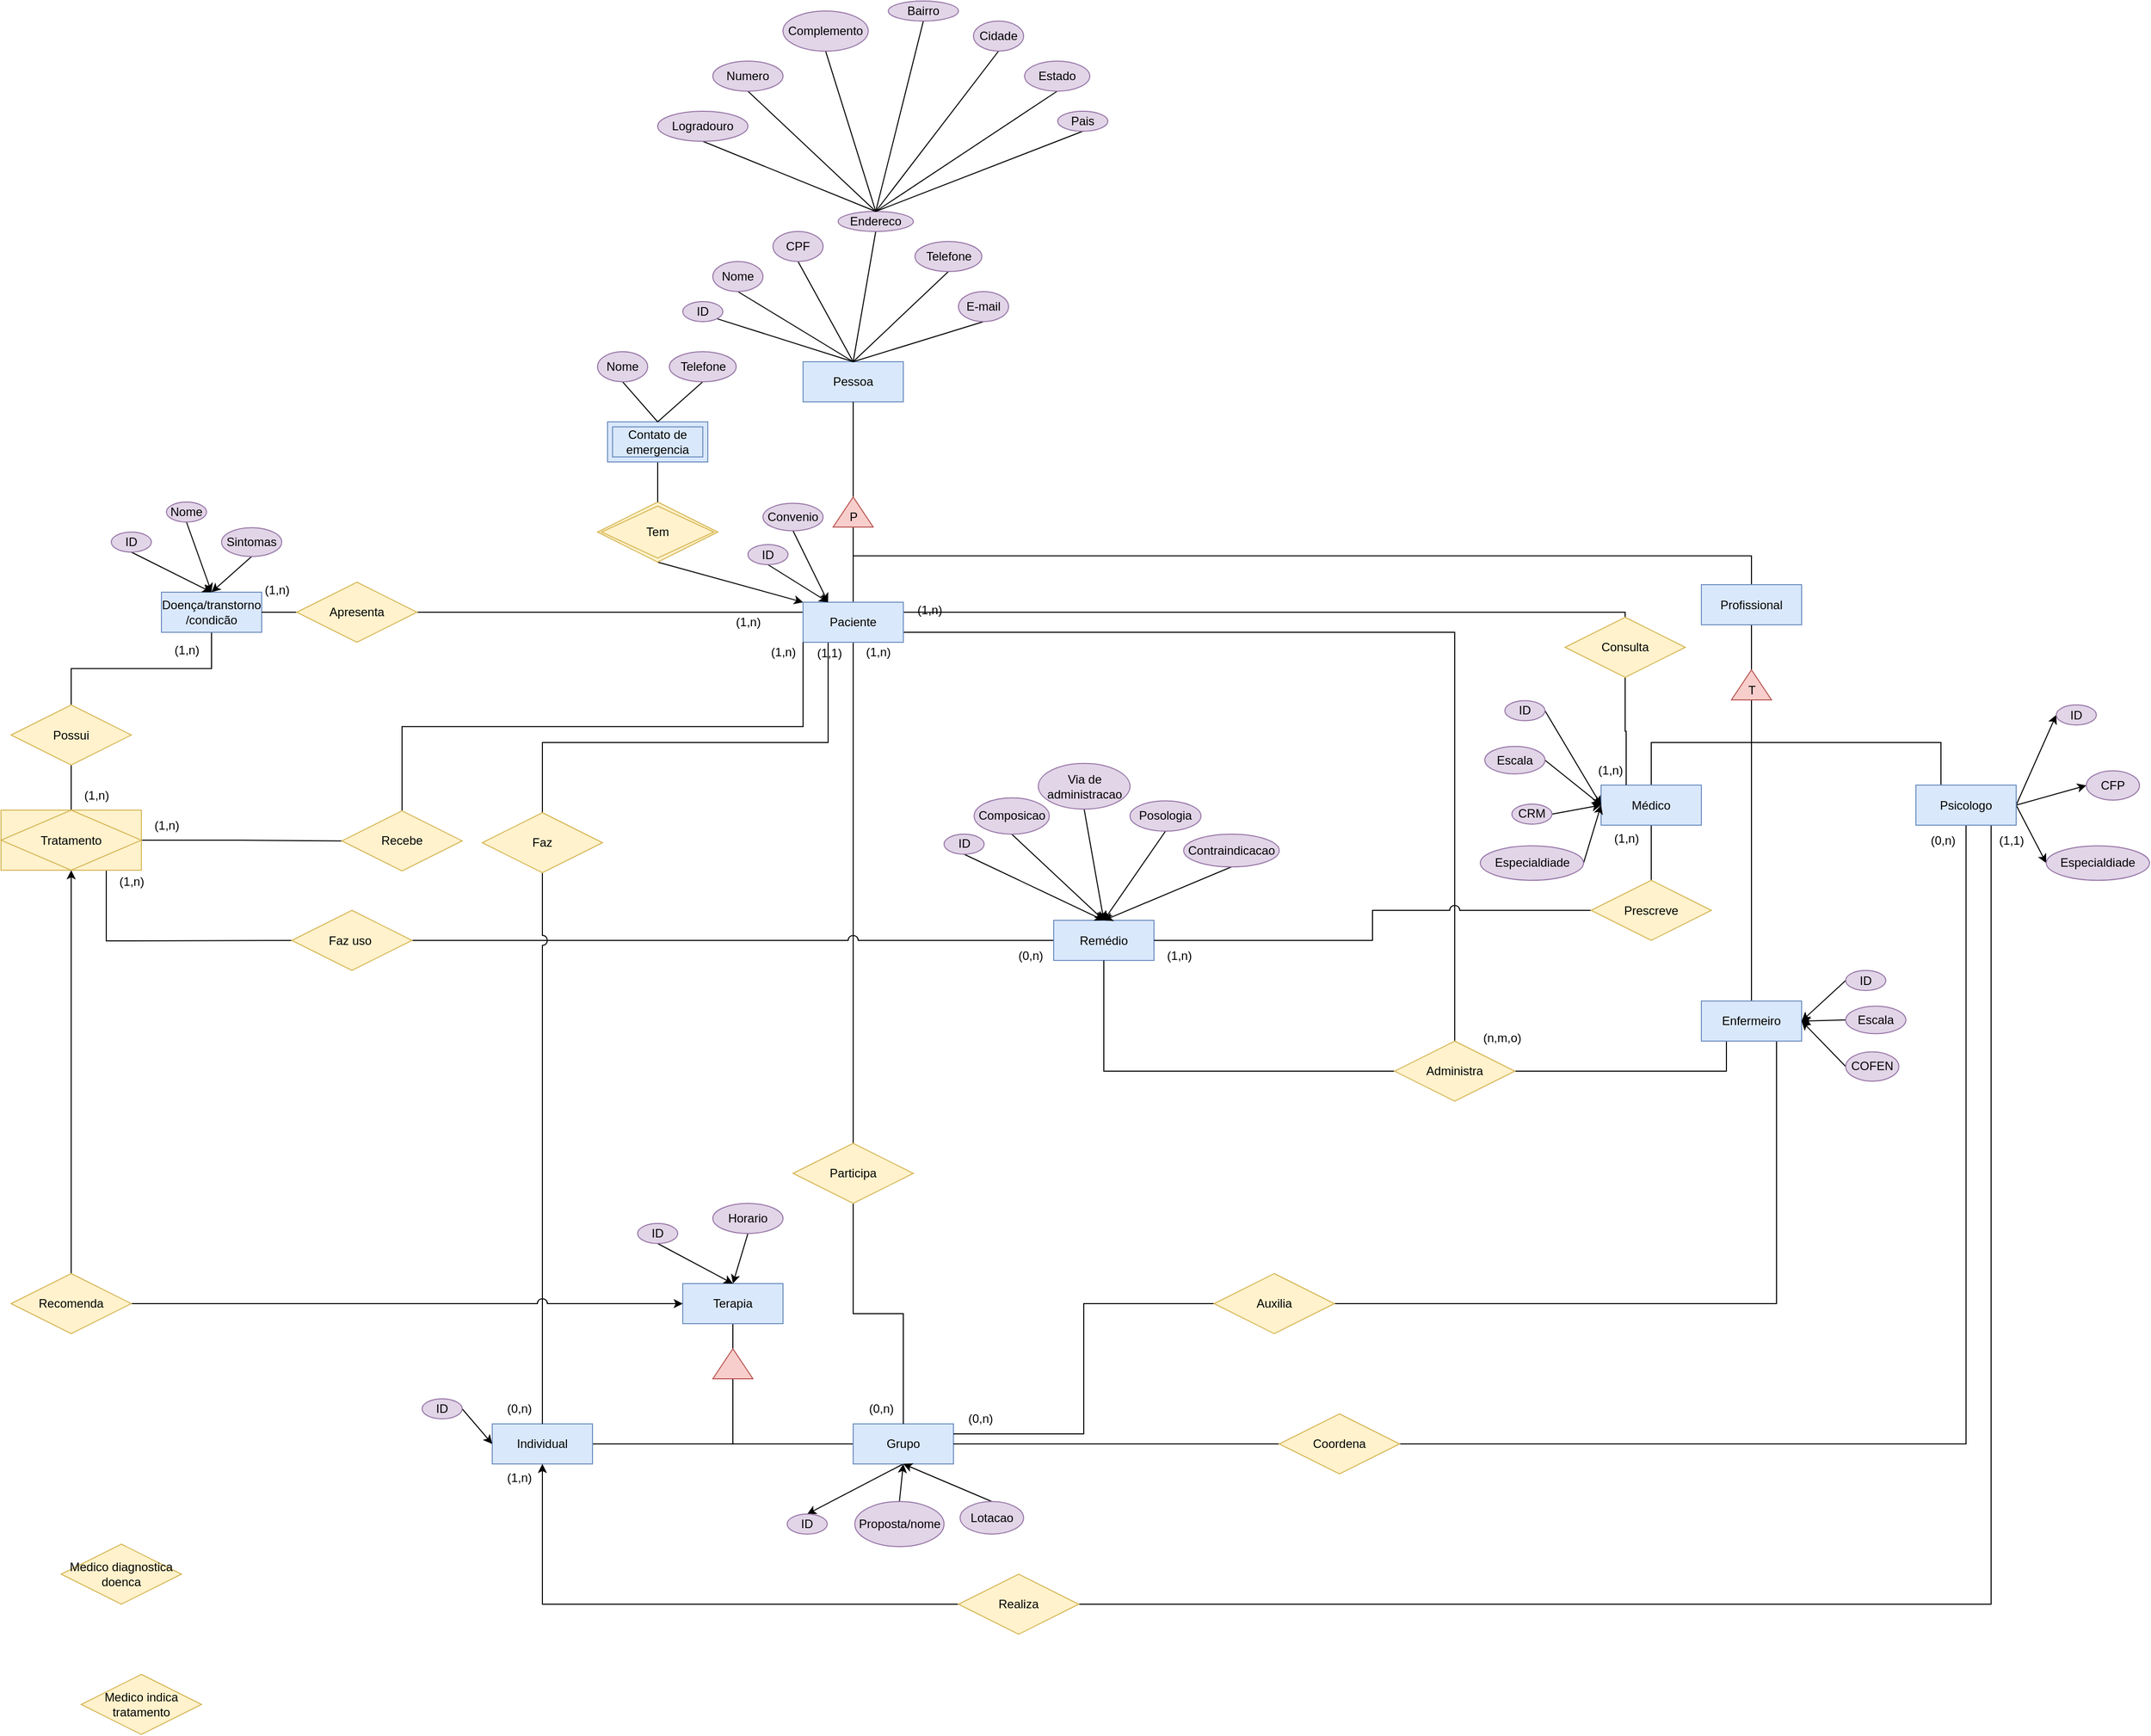 <mxfile version="21.6.9" type="github">
  <diagram name="Página-1" id="hxpffWOmAhd4Fq2h1v_2">
    <mxGraphModel dx="3217" dy="2432" grid="1" gridSize="10" guides="1" tooltips="1" connect="1" arrows="1" fold="1" page="1" pageScale="1" pageWidth="827" pageHeight="1169" math="0" shadow="0">
      <root>
        <mxCell id="0" />
        <mxCell id="1" parent="0" />
        <mxCell id="47JgMyX84QSmUCx375vm-1" value="Pessoa" style="whiteSpace=wrap;html=1;align=center;fillColor=#dae8fc;strokeColor=#6c8ebf;" parent="1" vertex="1">
          <mxGeometry x="160" y="40" width="100" height="40" as="geometry" />
        </mxCell>
        <mxCell id="47JgMyX84QSmUCx375vm-4" style="edgeStyle=orthogonalEdgeStyle;rounded=0;orthogonalLoop=1;jettySize=auto;html=1;exitX=1;exitY=0.5;exitDx=0;exitDy=0;entryX=0.5;entryY=1;entryDx=0;entryDy=0;endArrow=none;endFill=0;" parent="1" source="47JgMyX84QSmUCx375vm-3" target="47JgMyX84QSmUCx375vm-1" edge="1">
          <mxGeometry relative="1" as="geometry">
            <mxPoint x="210" y="185" as="sourcePoint" />
            <mxPoint x="210" y="90" as="targetPoint" />
          </mxGeometry>
        </mxCell>
        <mxCell id="47JgMyX84QSmUCx375vm-15" style="edgeStyle=orthogonalEdgeStyle;rounded=0;orthogonalLoop=1;jettySize=auto;html=1;exitX=0;exitY=0.5;exitDx=0;exitDy=0;endArrow=none;endFill=0;entryX=0.5;entryY=0;entryDx=0;entryDy=0;" parent="1" source="47JgMyX84QSmUCx375vm-3" target="47JgMyX84QSmUCx375vm-7" edge="1">
          <mxGeometry relative="1" as="geometry">
            <mxPoint x="210" y="215" as="sourcePoint" />
            <mxPoint x="210" y="290" as="targetPoint" />
          </mxGeometry>
        </mxCell>
        <mxCell id="47JgMyX84QSmUCx375vm-16" style="edgeStyle=orthogonalEdgeStyle;rounded=0;orthogonalLoop=1;jettySize=auto;html=1;exitX=0;exitY=0.5;exitDx=0;exitDy=0;entryX=0.5;entryY=0;entryDx=0;entryDy=0;endArrow=none;endFill=0;jumpStyle=arc;jumpSize=10;" parent="1" source="47JgMyX84QSmUCx375vm-3" target="47JgMyX84QSmUCx375vm-8" edge="1">
          <mxGeometry relative="1" as="geometry">
            <mxPoint x="210" y="215" as="sourcePoint" />
            <mxPoint x="650" y="290" as="targetPoint" />
          </mxGeometry>
        </mxCell>
        <mxCell id="47JgMyX84QSmUCx375vm-3" value="" style="triangle;whiteSpace=wrap;html=1;rotation=-90;fillColor=#f8cecc;strokeColor=#b85450;" parent="1" vertex="1">
          <mxGeometry x="195" y="170" width="30" height="40" as="geometry" />
        </mxCell>
        <mxCell id="47JgMyX84QSmUCx375vm-41" style="edgeStyle=orthogonalEdgeStyle;rounded=0;orthogonalLoop=1;jettySize=auto;html=1;entryX=0.5;entryY=0;entryDx=0;entryDy=0;endArrow=none;endFill=0;exitX=1;exitY=0.25;exitDx=0;exitDy=0;" parent="1" source="47JgMyX84QSmUCx375vm-7" target="47JgMyX84QSmUCx375vm-36" edge="1">
          <mxGeometry relative="1" as="geometry">
            <mxPoint x="260" y="330" as="sourcePoint" />
            <mxPoint x="340" y="370" as="targetPoint" />
            <Array as="points">
              <mxPoint x="980" y="290" />
            </Array>
          </mxGeometry>
        </mxCell>
        <mxCell id="47JgMyX84QSmUCx375vm-61" style="edgeStyle=orthogonalEdgeStyle;rounded=0;orthogonalLoop=1;jettySize=auto;html=1;exitX=1;exitY=0.75;exitDx=0;exitDy=0;entryX=0.5;entryY=0;entryDx=0;entryDy=0;endArrow=none;endFill=0;jumpStyle=arc;jumpSize=10;" parent="1" source="47JgMyX84QSmUCx375vm-7" target="47JgMyX84QSmUCx375vm-57" edge="1">
          <mxGeometry relative="1" as="geometry">
            <mxPoint x="235" y="330" as="sourcePoint" />
            <mxPoint x="420" y="710" as="targetPoint" />
            <Array as="points">
              <mxPoint x="810" y="310" />
            </Array>
          </mxGeometry>
        </mxCell>
        <mxCell id="47JgMyX84QSmUCx375vm-65" style="edgeStyle=orthogonalEdgeStyle;rounded=0;orthogonalLoop=1;jettySize=auto;html=1;endArrow=none;endFill=0;exitX=0;exitY=0.5;exitDx=0;exitDy=0;entryX=1;entryY=0.5;entryDx=0;entryDy=0;" parent="1" source="47JgMyX84QSmUCx375vm-7" target="47JgMyX84QSmUCx375vm-64" edge="1">
          <mxGeometry relative="1" as="geometry">
            <mxPoint x="140" y="300" as="sourcePoint" />
            <mxPoint x="-200" y="350" as="targetPoint" />
            <Array as="points">
              <mxPoint x="160" y="290" />
              <mxPoint x="-225" y="290" />
            </Array>
          </mxGeometry>
        </mxCell>
        <mxCell id="47JgMyX84QSmUCx375vm-73" style="edgeStyle=orthogonalEdgeStyle;rounded=0;orthogonalLoop=1;jettySize=auto;html=1;exitX=0.5;exitY=1;exitDx=0;exitDy=0;entryX=0.5;entryY=0;entryDx=0;entryDy=0;endArrow=none;endFill=0;jumpStyle=arc;jumpSize=10;" parent="1" source="47JgMyX84QSmUCx375vm-7" target="47JgMyX84QSmUCx375vm-71" edge="1">
          <mxGeometry relative="1" as="geometry">
            <mxPoint x="210" y="330" as="sourcePoint" />
            <mxPoint x="330" y="840" as="targetPoint" />
            <Array as="points">
              <mxPoint x="210" y="810" />
              <mxPoint x="210" y="810" />
            </Array>
          </mxGeometry>
        </mxCell>
        <mxCell id="47JgMyX84QSmUCx375vm-80" style="edgeStyle=orthogonalEdgeStyle;rounded=0;orthogonalLoop=1;jettySize=auto;html=1;exitX=0.25;exitY=1;exitDx=0;exitDy=0;entryX=0.5;entryY=0;entryDx=0;entryDy=0;endArrow=none;endFill=0;" parent="1" source="47JgMyX84QSmUCx375vm-7" target="47JgMyX84QSmUCx375vm-79" edge="1">
          <mxGeometry relative="1" as="geometry">
            <mxPoint x="160" y="320" as="sourcePoint" />
            <mxPoint x="15" y="500" as="targetPoint" />
            <Array as="points">
              <mxPoint x="185" y="420" />
              <mxPoint x="-100" y="420" />
            </Array>
          </mxGeometry>
        </mxCell>
        <mxCell id="47JgMyX84QSmUCx375vm-7" value="Paciente" style="whiteSpace=wrap;html=1;align=center;fillColor=#dae8fc;strokeColor=#6c8ebf;" parent="1" vertex="1">
          <mxGeometry x="160" y="280" width="100" height="40" as="geometry" />
        </mxCell>
        <mxCell id="47JgMyX84QSmUCx375vm-17" style="edgeStyle=orthogonalEdgeStyle;rounded=0;orthogonalLoop=1;jettySize=auto;html=1;exitX=0.5;exitY=1;exitDx=0;exitDy=0;entryX=1;entryY=0.5;entryDx=0;entryDy=0;endArrow=none;endFill=0;" parent="1" source="47JgMyX84QSmUCx375vm-8" target="47JgMyX84QSmUCx375vm-11" edge="1">
          <mxGeometry relative="1" as="geometry" />
        </mxCell>
        <mxCell id="47JgMyX84QSmUCx375vm-8" value="Profissional" style="whiteSpace=wrap;html=1;align=center;fillColor=#dae8fc;strokeColor=#6c8ebf;" parent="1" vertex="1">
          <mxGeometry x="1056" y="262.5" width="100" height="40" as="geometry" />
        </mxCell>
        <mxCell id="47JgMyX84QSmUCx375vm-18" style="edgeStyle=orthogonalEdgeStyle;rounded=0;orthogonalLoop=1;jettySize=auto;html=1;exitX=0;exitY=0.5;exitDx=0;exitDy=0;endArrow=none;endFill=0;" parent="1" source="47JgMyX84QSmUCx375vm-11" target="47JgMyX84QSmUCx375vm-12" edge="1">
          <mxGeometry relative="1" as="geometry" />
        </mxCell>
        <mxCell id="47JgMyX84QSmUCx375vm-19" style="edgeStyle=orthogonalEdgeStyle;rounded=0;orthogonalLoop=1;jettySize=auto;html=1;exitX=0;exitY=0.5;exitDx=0;exitDy=0;entryX=0.5;entryY=0;entryDx=0;entryDy=0;endArrow=none;endFill=0;" parent="1" source="47JgMyX84QSmUCx375vm-11" target="47JgMyX84QSmUCx375vm-13" edge="1">
          <mxGeometry relative="1" as="geometry" />
        </mxCell>
        <mxCell id="47JgMyX84QSmUCx375vm-20" style="edgeStyle=orthogonalEdgeStyle;rounded=0;orthogonalLoop=1;jettySize=auto;html=1;exitX=0;exitY=0.5;exitDx=0;exitDy=0;entryX=0.25;entryY=0;entryDx=0;entryDy=0;endArrow=none;endFill=0;" parent="1" source="47JgMyX84QSmUCx375vm-11" target="47JgMyX84QSmUCx375vm-14" edge="1">
          <mxGeometry relative="1" as="geometry" />
        </mxCell>
        <mxCell id="47JgMyX84QSmUCx375vm-11" value="" style="triangle;whiteSpace=wrap;html=1;rotation=-90;fillColor=#f8cecc;strokeColor=#b85450;" parent="1" vertex="1">
          <mxGeometry x="1091" y="342.5" width="30" height="40" as="geometry" />
        </mxCell>
        <mxCell id="47JgMyX84QSmUCx375vm-44" style="edgeStyle=orthogonalEdgeStyle;rounded=0;orthogonalLoop=1;jettySize=auto;html=1;exitX=0.5;exitY=1;exitDx=0;exitDy=0;endArrow=none;endFill=0;" parent="1" source="47JgMyX84QSmUCx375vm-12" target="47JgMyX84QSmUCx375vm-37" edge="1">
          <mxGeometry relative="1" as="geometry" />
        </mxCell>
        <mxCell id="47JgMyX84QSmUCx375vm-12" value="Médico" style="whiteSpace=wrap;html=1;align=center;fillColor=#dae8fc;strokeColor=#6c8ebf;" parent="1" vertex="1">
          <mxGeometry x="956" y="462.5" width="100" height="40" as="geometry" />
        </mxCell>
        <mxCell id="47JgMyX84QSmUCx375vm-58" style="edgeStyle=orthogonalEdgeStyle;rounded=0;orthogonalLoop=1;jettySize=auto;html=1;exitX=0.25;exitY=1;exitDx=0;exitDy=0;entryX=1;entryY=0.5;entryDx=0;entryDy=0;endArrow=none;endFill=0;" parent="1" source="47JgMyX84QSmUCx375vm-13" target="47JgMyX84QSmUCx375vm-57" edge="1">
          <mxGeometry relative="1" as="geometry" />
        </mxCell>
        <mxCell id="JaHXgR09Y_bf0I58OrZL-21" style="edgeStyle=orthogonalEdgeStyle;rounded=0;orthogonalLoop=1;jettySize=auto;html=1;exitX=0.75;exitY=1;exitDx=0;exitDy=0;entryX=1;entryY=0.5;entryDx=0;entryDy=0;endArrow=none;endFill=0;" parent="1" source="47JgMyX84QSmUCx375vm-13" target="JaHXgR09Y_bf0I58OrZL-20" edge="1">
          <mxGeometry relative="1" as="geometry" />
        </mxCell>
        <mxCell id="47JgMyX84QSmUCx375vm-13" value="Enfermeiro" style="whiteSpace=wrap;html=1;align=center;fillColor=#dae8fc;strokeColor=#6c8ebf;" parent="1" vertex="1">
          <mxGeometry x="1056" y="678" width="100" height="40" as="geometry" />
        </mxCell>
        <mxCell id="47JgMyX84QSmUCx375vm-68" style="edgeStyle=orthogonalEdgeStyle;rounded=0;orthogonalLoop=1;jettySize=auto;html=1;exitX=0.5;exitY=1;exitDx=0;exitDy=0;entryX=1;entryY=0.5;entryDx=0;entryDy=0;endArrow=none;endFill=0;" parent="1" source="47JgMyX84QSmUCx375vm-14" target="47JgMyX84QSmUCx375vm-67" edge="1">
          <mxGeometry relative="1" as="geometry" />
        </mxCell>
        <mxCell id="JaHXgR09Y_bf0I58OrZL-15" style="edgeStyle=orthogonalEdgeStyle;rounded=0;orthogonalLoop=1;jettySize=auto;html=1;exitX=0.75;exitY=1;exitDx=0;exitDy=0;entryX=1;entryY=0.5;entryDx=0;entryDy=0;endArrow=none;endFill=0;" parent="1" source="47JgMyX84QSmUCx375vm-14" target="JaHXgR09Y_bf0I58OrZL-14" edge="1">
          <mxGeometry relative="1" as="geometry" />
        </mxCell>
        <mxCell id="e6D7C1iL_qGQg3s31p5K-98" style="edgeStyle=none;rounded=0;orthogonalLoop=1;jettySize=auto;html=1;exitX=1;exitY=0.5;exitDx=0;exitDy=0;entryX=0;entryY=0.5;entryDx=0;entryDy=0;" edge="1" parent="1" source="47JgMyX84QSmUCx375vm-14" target="e6D7C1iL_qGQg3s31p5K-92">
          <mxGeometry relative="1" as="geometry" />
        </mxCell>
        <mxCell id="e6D7C1iL_qGQg3s31p5K-99" style="edgeStyle=none;rounded=0;orthogonalLoop=1;jettySize=auto;html=1;exitX=1;exitY=0.5;exitDx=0;exitDy=0;entryX=0;entryY=0.5;entryDx=0;entryDy=0;" edge="1" parent="1" source="47JgMyX84QSmUCx375vm-14" target="e6D7C1iL_qGQg3s31p5K-93">
          <mxGeometry relative="1" as="geometry" />
        </mxCell>
        <mxCell id="e6D7C1iL_qGQg3s31p5K-100" style="edgeStyle=none;rounded=0;orthogonalLoop=1;jettySize=auto;html=1;exitX=1;exitY=0.5;exitDx=0;exitDy=0;entryX=0;entryY=0.5;entryDx=0;entryDy=0;" edge="1" parent="1" source="47JgMyX84QSmUCx375vm-14" target="e6D7C1iL_qGQg3s31p5K-97">
          <mxGeometry relative="1" as="geometry" />
        </mxCell>
        <mxCell id="47JgMyX84QSmUCx375vm-14" value="Psicologo" style="whiteSpace=wrap;html=1;align=center;fillColor=#dae8fc;strokeColor=#6c8ebf;" parent="1" vertex="1">
          <mxGeometry x="1270" y="462.5" width="100" height="40" as="geometry" />
        </mxCell>
        <mxCell id="JaHXgR09Y_bf0I58OrZL-9" style="edgeStyle=orthogonalEdgeStyle;rounded=0;orthogonalLoop=1;jettySize=auto;html=1;exitX=0;exitY=0.5;exitDx=0;exitDy=0;entryX=1;entryY=0.5;entryDx=0;entryDy=0;jumpStyle=arc;jumpSize=10;endArrow=none;endFill=0;" parent="1" source="47JgMyX84QSmUCx375vm-22" target="JaHXgR09Y_bf0I58OrZL-7" edge="1">
          <mxGeometry relative="1" as="geometry" />
        </mxCell>
        <mxCell id="47JgMyX84QSmUCx375vm-22" value="Remédio" style="whiteSpace=wrap;html=1;align=center;fillColor=#dae8fc;strokeColor=#6c8ebf;" parent="1" vertex="1">
          <mxGeometry x="410" y="597.5" width="100" height="40" as="geometry" />
        </mxCell>
        <mxCell id="JaHXgR09Y_bf0I58OrZL-5" style="edgeStyle=orthogonalEdgeStyle;rounded=0;orthogonalLoop=1;jettySize=auto;html=1;exitX=0.5;exitY=1;exitDx=0;exitDy=0;entryX=0.5;entryY=0;entryDx=0;entryDy=0;endArrow=none;endFill=0;" parent="1" source="47JgMyX84QSmUCx375vm-23" target="JaHXgR09Y_bf0I58OrZL-4" edge="1">
          <mxGeometry relative="1" as="geometry" />
        </mxCell>
        <mxCell id="47JgMyX84QSmUCx375vm-23" value="Doença/transtorno&lt;br&gt;/condicão" style="whiteSpace=wrap;html=1;align=center;fillColor=#dae8fc;strokeColor=#6c8ebf;" parent="1" vertex="1">
          <mxGeometry x="-480" y="270" width="100" height="40" as="geometry" />
        </mxCell>
        <mxCell id="47JgMyX84QSmUCx375vm-76" style="edgeStyle=orthogonalEdgeStyle;rounded=0;orthogonalLoop=1;jettySize=auto;html=1;exitX=0.5;exitY=1;exitDx=0;exitDy=0;entryX=1;entryY=0.5;entryDx=0;entryDy=0;endArrow=none;endFill=0;" parent="1" source="47JgMyX84QSmUCx375vm-24" target="47JgMyX84QSmUCx375vm-26" edge="1">
          <mxGeometry relative="1" as="geometry" />
        </mxCell>
        <mxCell id="47JgMyX84QSmUCx375vm-24" value="Terapia" style="whiteSpace=wrap;html=1;align=center;fillColor=#dae8fc;strokeColor=#6c8ebf;" parent="1" vertex="1">
          <mxGeometry x="40" y="960" width="100" height="40" as="geometry" />
        </mxCell>
        <mxCell id="47JgMyX84QSmUCx375vm-77" style="edgeStyle=orthogonalEdgeStyle;rounded=0;orthogonalLoop=1;jettySize=auto;html=1;exitX=0;exitY=0.5;exitDx=0;exitDy=0;entryX=0;entryY=0.5;entryDx=0;entryDy=0;endArrow=none;endFill=0;" parent="1" source="47JgMyX84QSmUCx375vm-26" target="47JgMyX84QSmUCx375vm-30" edge="1">
          <mxGeometry relative="1" as="geometry" />
        </mxCell>
        <mxCell id="47JgMyX84QSmUCx375vm-78" style="edgeStyle=orthogonalEdgeStyle;rounded=0;orthogonalLoop=1;jettySize=auto;html=1;exitX=0;exitY=0.5;exitDx=0;exitDy=0;entryX=1;entryY=0.5;entryDx=0;entryDy=0;endArrow=none;endFill=0;" parent="1" source="47JgMyX84QSmUCx375vm-26" target="47JgMyX84QSmUCx375vm-28" edge="1">
          <mxGeometry relative="1" as="geometry" />
        </mxCell>
        <mxCell id="47JgMyX84QSmUCx375vm-26" value="" style="triangle;whiteSpace=wrap;html=1;rotation=-90;fillColor=#f8cecc;strokeColor=#b85450;" parent="1" vertex="1">
          <mxGeometry x="75" y="1020" width="30" height="40" as="geometry" />
        </mxCell>
        <mxCell id="47JgMyX84QSmUCx375vm-28" value="Individual" style="whiteSpace=wrap;html=1;align=center;fillColor=#dae8fc;strokeColor=#6c8ebf;" parent="1" vertex="1">
          <mxGeometry x="-150" y="1100" width="100" height="40" as="geometry" />
        </mxCell>
        <mxCell id="e6D7C1iL_qGQg3s31p5K-108" style="edgeStyle=none;rounded=0;orthogonalLoop=1;jettySize=auto;html=1;exitX=0.5;exitY=1;exitDx=0;exitDy=0;entryX=0.5;entryY=0;entryDx=0;entryDy=0;" edge="1" parent="1" source="47JgMyX84QSmUCx375vm-30" target="e6D7C1iL_qGQg3s31p5K-102">
          <mxGeometry relative="1" as="geometry" />
        </mxCell>
        <mxCell id="47JgMyX84QSmUCx375vm-30" value="Grupo" style="whiteSpace=wrap;html=1;align=center;fillColor=#dae8fc;strokeColor=#6c8ebf;" parent="1" vertex="1">
          <mxGeometry x="210" y="1100" width="100" height="40" as="geometry" />
        </mxCell>
        <mxCell id="47JgMyX84QSmUCx375vm-42" style="edgeStyle=orthogonalEdgeStyle;rounded=0;orthogonalLoop=1;jettySize=auto;html=1;exitX=0.5;exitY=1;exitDx=0;exitDy=0;entryX=0.25;entryY=0;entryDx=0;entryDy=0;endArrow=none;endFill=0;" parent="1" source="47JgMyX84QSmUCx375vm-36" target="47JgMyX84QSmUCx375vm-12" edge="1">
          <mxGeometry relative="1" as="geometry">
            <mxPoint x="796" y="412.5" as="sourcePoint" />
            <mxPoint x="956" y="452.5" as="targetPoint" />
          </mxGeometry>
        </mxCell>
        <mxCell id="47JgMyX84QSmUCx375vm-36" value="Consulta" style="shape=rhombus;perimeter=rhombusPerimeter;whiteSpace=wrap;html=1;align=center;fillColor=#fff2cc;strokeColor=#d6b656;" parent="1" vertex="1">
          <mxGeometry x="920" y="295" width="120" height="60" as="geometry" />
        </mxCell>
        <mxCell id="47JgMyX84QSmUCx375vm-45" style="edgeStyle=orthogonalEdgeStyle;rounded=0;orthogonalLoop=1;jettySize=auto;html=1;exitX=0;exitY=0.5;exitDx=0;exitDy=0;entryX=1;entryY=0.5;entryDx=0;entryDy=0;jumpStyle=arc;endArrow=none;endFill=0;jumpSize=10;" parent="1" source="47JgMyX84QSmUCx375vm-37" target="47JgMyX84QSmUCx375vm-22" edge="1">
          <mxGeometry relative="1" as="geometry">
            <mxPoint x="490" y="615" as="sourcePoint" />
            <mxPoint x="185" y="615" as="targetPoint" />
          </mxGeometry>
        </mxCell>
        <mxCell id="47JgMyX84QSmUCx375vm-37" value="Prescreve" style="shape=rhombus;perimeter=rhombusPerimeter;whiteSpace=wrap;html=1;align=center;fillColor=#fff2cc;strokeColor=#d6b656;" parent="1" vertex="1">
          <mxGeometry x="946" y="557.5" width="120" height="60" as="geometry" />
        </mxCell>
        <mxCell id="47JgMyX84QSmUCx375vm-59" style="edgeStyle=orthogonalEdgeStyle;rounded=0;orthogonalLoop=1;jettySize=auto;html=1;exitX=0;exitY=0.5;exitDx=0;exitDy=0;entryX=0.5;entryY=1;entryDx=0;entryDy=0;endArrow=none;endFill=0;" parent="1" source="47JgMyX84QSmUCx375vm-57" target="47JgMyX84QSmUCx375vm-22" edge="1">
          <mxGeometry relative="1" as="geometry" />
        </mxCell>
        <mxCell id="47JgMyX84QSmUCx375vm-57" value="Administra" style="shape=rhombus;perimeter=rhombusPerimeter;whiteSpace=wrap;html=1;align=center;fillColor=#fff2cc;strokeColor=#d6b656;" parent="1" vertex="1">
          <mxGeometry x="750" y="718" width="120" height="60" as="geometry" />
        </mxCell>
        <mxCell id="47JgMyX84QSmUCx375vm-66" style="edgeStyle=orthogonalEdgeStyle;rounded=0;orthogonalLoop=1;jettySize=auto;html=1;exitX=0;exitY=0.5;exitDx=0;exitDy=0;entryX=1;entryY=0.5;entryDx=0;entryDy=0;endArrow=none;endFill=0;" parent="1" source="47JgMyX84QSmUCx375vm-64" target="47JgMyX84QSmUCx375vm-23" edge="1">
          <mxGeometry relative="1" as="geometry">
            <mxPoint x="-340" y="322.5" as="sourcePoint" />
            <mxPoint x="-380" y="322.5" as="targetPoint" />
          </mxGeometry>
        </mxCell>
        <mxCell id="47JgMyX84QSmUCx375vm-64" value="Apresenta" style="shape=rhombus;perimeter=rhombusPerimeter;whiteSpace=wrap;html=1;align=center;fillColor=#fff2cc;strokeColor=#d6b656;" parent="1" vertex="1">
          <mxGeometry x="-345" y="260" width="120" height="60" as="geometry" />
        </mxCell>
        <mxCell id="47JgMyX84QSmUCx375vm-69" style="edgeStyle=orthogonalEdgeStyle;rounded=0;orthogonalLoop=1;jettySize=auto;html=1;exitX=0;exitY=0.5;exitDx=0;exitDy=0;entryX=1;entryY=0.5;entryDx=0;entryDy=0;endArrow=none;endFill=0;" parent="1" source="47JgMyX84QSmUCx375vm-67" target="47JgMyX84QSmUCx375vm-30" edge="1">
          <mxGeometry relative="1" as="geometry" />
        </mxCell>
        <mxCell id="47JgMyX84QSmUCx375vm-67" value="Coordena" style="shape=rhombus;perimeter=rhombusPerimeter;whiteSpace=wrap;html=1;align=center;fillColor=#fff2cc;strokeColor=#d6b656;" parent="1" vertex="1">
          <mxGeometry x="635" y="1090" width="120" height="60" as="geometry" />
        </mxCell>
        <mxCell id="47JgMyX84QSmUCx375vm-75" style="edgeStyle=orthogonalEdgeStyle;rounded=0;orthogonalLoop=1;jettySize=auto;html=1;exitX=0.5;exitY=1;exitDx=0;exitDy=0;entryX=0.5;entryY=0;entryDx=0;entryDy=0;endArrow=none;endFill=0;" parent="1" source="47JgMyX84QSmUCx375vm-71" target="47JgMyX84QSmUCx375vm-30" edge="1">
          <mxGeometry relative="1" as="geometry" />
        </mxCell>
        <mxCell id="47JgMyX84QSmUCx375vm-71" value="Participa" style="shape=rhombus;perimeter=rhombusPerimeter;whiteSpace=wrap;html=1;align=center;fillColor=#fff2cc;strokeColor=#d6b656;" parent="1" vertex="1">
          <mxGeometry x="150" y="820" width="120" height="60" as="geometry" />
        </mxCell>
        <mxCell id="47JgMyX84QSmUCx375vm-81" style="edgeStyle=orthogonalEdgeStyle;rounded=0;orthogonalLoop=1;jettySize=auto;html=1;exitX=0.5;exitY=1;exitDx=0;exitDy=0;jumpStyle=arc;endArrow=none;endFill=0;entryX=0.5;entryY=0;entryDx=0;entryDy=0;jumpSize=10;" parent="1" source="47JgMyX84QSmUCx375vm-79" target="47JgMyX84QSmUCx375vm-28" edge="1">
          <mxGeometry relative="1" as="geometry">
            <mxPoint x="15" y="560" as="sourcePoint" />
            <mxPoint x="50" y="910" as="targetPoint" />
            <Array as="points">
              <mxPoint x="-100" y="550" />
            </Array>
          </mxGeometry>
        </mxCell>
        <mxCell id="47JgMyX84QSmUCx375vm-79" value="Faz" style="shape=rhombus;perimeter=rhombusPerimeter;whiteSpace=wrap;html=1;align=center;fillColor=#fff2cc;strokeColor=#d6b656;" parent="1" vertex="1">
          <mxGeometry x="-160" y="490" width="120" height="60" as="geometry" />
        </mxCell>
        <mxCell id="JaHXgR09Y_bf0I58OrZL-6" style="edgeStyle=orthogonalEdgeStyle;rounded=0;orthogonalLoop=1;jettySize=auto;html=1;exitX=0.5;exitY=0;exitDx=0;exitDy=0;endArrow=none;endFill=0;" parent="1" source="e6D7C1iL_qGQg3s31p5K-2" edge="1">
          <mxGeometry relative="1" as="geometry">
            <mxPoint x="-570" y="492.5" as="sourcePoint" />
            <mxPoint x="-570" y="442.5" as="targetPoint" />
          </mxGeometry>
        </mxCell>
        <mxCell id="JaHXgR09Y_bf0I58OrZL-11" style="edgeStyle=orthogonalEdgeStyle;rounded=0;orthogonalLoop=1;jettySize=auto;html=1;exitX=1;exitY=0.5;exitDx=0;exitDy=0;entryX=0;entryY=0.5;entryDx=0;entryDy=0;endArrow=none;endFill=0;" parent="1" source="e6D7C1iL_qGQg3s31p5K-2" target="JaHXgR09Y_bf0I58OrZL-10" edge="1">
          <mxGeometry relative="1" as="geometry">
            <mxPoint x="-520" y="512.5" as="sourcePoint" />
          </mxGeometry>
        </mxCell>
        <mxCell id="JaHXgR09Y_bf0I58OrZL-4" value="Possui" style="shape=rhombus;perimeter=rhombusPerimeter;whiteSpace=wrap;html=1;align=center;fillColor=#fff2cc;strokeColor=#d6b656;" parent="1" vertex="1">
          <mxGeometry x="-630" y="382.5" width="120" height="60" as="geometry" />
        </mxCell>
        <mxCell id="JaHXgR09Y_bf0I58OrZL-8" style="edgeStyle=orthogonalEdgeStyle;rounded=0;orthogonalLoop=1;jettySize=auto;html=1;exitX=0;exitY=0.5;exitDx=0;exitDy=0;endArrow=none;endFill=0;entryX=0.75;entryY=1;entryDx=0;entryDy=0;" parent="1" target="e6D7C1iL_qGQg3s31p5K-2" edge="1">
          <mxGeometry relative="1" as="geometry">
            <mxPoint x="-320" y="617.5" as="sourcePoint" />
            <mxPoint x="-580" y="610" as="targetPoint" />
          </mxGeometry>
        </mxCell>
        <mxCell id="JaHXgR09Y_bf0I58OrZL-7" value="Faz uso&amp;nbsp;" style="shape=rhombus;perimeter=rhombusPerimeter;whiteSpace=wrap;html=1;align=center;fillColor=#fff2cc;strokeColor=#d6b656;" parent="1" vertex="1">
          <mxGeometry x="-350" y="587.5" width="120" height="60" as="geometry" />
        </mxCell>
        <mxCell id="JaHXgR09Y_bf0I58OrZL-12" style="edgeStyle=orthogonalEdgeStyle;rounded=0;orthogonalLoop=1;jettySize=auto;html=1;exitX=0.5;exitY=0;exitDx=0;exitDy=0;entryX=0;entryY=1;entryDx=0;entryDy=0;endArrow=none;endFill=0;" parent="1" source="JaHXgR09Y_bf0I58OrZL-10" target="47JgMyX84QSmUCx375vm-7" edge="1">
          <mxGeometry relative="1" as="geometry" />
        </mxCell>
        <mxCell id="JaHXgR09Y_bf0I58OrZL-10" value="Recebe" style="shape=rhombus;perimeter=rhombusPerimeter;whiteSpace=wrap;html=1;align=center;fillColor=#fff2cc;strokeColor=#d6b656;" parent="1" vertex="1">
          <mxGeometry x="-300" y="488.21" width="120" height="60" as="geometry" />
        </mxCell>
        <mxCell id="JaHXgR09Y_bf0I58OrZL-16" style="edgeStyle=orthogonalEdgeStyle;rounded=0;orthogonalLoop=1;jettySize=auto;html=1;exitX=0;exitY=0.5;exitDx=0;exitDy=0;entryX=0.5;entryY=1;entryDx=0;entryDy=0;" parent="1" source="JaHXgR09Y_bf0I58OrZL-14" target="47JgMyX84QSmUCx375vm-28" edge="1">
          <mxGeometry relative="1" as="geometry" />
        </mxCell>
        <mxCell id="JaHXgR09Y_bf0I58OrZL-14" value="Realiza" style="shape=rhombus;perimeter=rhombusPerimeter;whiteSpace=wrap;html=1;align=center;fillColor=#fff2cc;strokeColor=#d6b656;" parent="1" vertex="1">
          <mxGeometry x="315" y="1250" width="120" height="60" as="geometry" />
        </mxCell>
        <mxCell id="JaHXgR09Y_bf0I58OrZL-22" style="edgeStyle=orthogonalEdgeStyle;rounded=0;orthogonalLoop=1;jettySize=auto;html=1;exitX=0;exitY=0.5;exitDx=0;exitDy=0;entryX=1;entryY=0.25;entryDx=0;entryDy=0;endArrow=none;endFill=0;" parent="1" source="JaHXgR09Y_bf0I58OrZL-20" target="47JgMyX84QSmUCx375vm-30" edge="1">
          <mxGeometry relative="1" as="geometry" />
        </mxCell>
        <mxCell id="JaHXgR09Y_bf0I58OrZL-20" value="Auxilia" style="shape=rhombus;perimeter=rhombusPerimeter;whiteSpace=wrap;html=1;align=center;fillColor=#fff2cc;strokeColor=#d6b656;" parent="1" vertex="1">
          <mxGeometry x="570" y="950" width="120" height="60" as="geometry" />
        </mxCell>
        <mxCell id="w2TVBVgg90Lncyqr7psY-4" value="(1,n)" style="text;html=1;align=center;verticalAlign=middle;resizable=0;points=[];autosize=1;strokeColor=none;fillColor=none;" parent="1" vertex="1">
          <mxGeometry x="940" y="432.5" width="50" height="30" as="geometry" />
        </mxCell>
        <mxCell id="w2TVBVgg90Lncyqr7psY-7" value="(1,n)" style="text;html=1;align=center;verticalAlign=middle;resizable=0;points=[];autosize=1;strokeColor=none;fillColor=none;" parent="1" vertex="1">
          <mxGeometry x="261" y="272.5" width="50" height="30" as="geometry" />
        </mxCell>
        <mxCell id="w2TVBVgg90Lncyqr7psY-8" value="(1,n)" style="text;html=1;align=center;verticalAlign=middle;resizable=0;points=[];autosize=1;strokeColor=none;fillColor=none;" parent="1" vertex="1">
          <mxGeometry x="956" y="501.49" width="50" height="30" as="geometry" />
        </mxCell>
        <mxCell id="w2TVBVgg90Lncyqr7psY-9" value="(1,n)" style="text;html=1;align=center;verticalAlign=middle;resizable=0;points=[];autosize=1;strokeColor=none;fillColor=none;" parent="1" vertex="1">
          <mxGeometry x="510" y="617.5" width="50" height="30" as="geometry" />
        </mxCell>
        <mxCell id="w2TVBVgg90Lncyqr7psY-10" value="&amp;nbsp;(0,n)" style="text;html=1;align=center;verticalAlign=middle;resizable=0;points=[];autosize=1;strokeColor=none;fillColor=none;" parent="1" vertex="1">
          <mxGeometry x="360" y="617.5" width="50" height="30" as="geometry" />
        </mxCell>
        <mxCell id="w2TVBVgg90Lncyqr7psY-11" value="P" style="text;html=1;align=center;verticalAlign=middle;resizable=0;points=[];autosize=1;strokeColor=none;fillColor=none;" parent="1" vertex="1">
          <mxGeometry x="195" y="180" width="30" height="30" as="geometry" />
        </mxCell>
        <mxCell id="w2TVBVgg90Lncyqr7psY-12" value="T" style="text;html=1;align=center;verticalAlign=middle;resizable=0;points=[];autosize=1;strokeColor=none;fillColor=none;" parent="1" vertex="1">
          <mxGeometry x="1091" y="352.5" width="30" height="30" as="geometry" />
        </mxCell>
        <mxCell id="w2TVBVgg90Lncyqr7psY-14" value="(n,m,o)" style="text;html=1;align=center;verticalAlign=middle;resizable=0;points=[];autosize=1;strokeColor=none;fillColor=none;" parent="1" vertex="1">
          <mxGeometry x="827" y="700" width="60" height="30" as="geometry" />
        </mxCell>
        <mxCell id="w2TVBVgg90Lncyqr7psY-15" value="&amp;nbsp;(0,n)" style="text;html=1;align=center;verticalAlign=middle;resizable=0;points=[];autosize=1;strokeColor=none;fillColor=none;" parent="1" vertex="1">
          <mxGeometry x="211" y="1070" width="50" height="30" as="geometry" />
        </mxCell>
        <mxCell id="w2TVBVgg90Lncyqr7psY-16" value="&amp;nbsp;(0,n)" style="text;html=1;align=center;verticalAlign=middle;resizable=0;points=[];autosize=1;strokeColor=none;fillColor=none;" parent="1" vertex="1">
          <mxGeometry x="-150" y="1070" width="50" height="30" as="geometry" />
        </mxCell>
        <mxCell id="w2TVBVgg90Lncyqr7psY-17" value="(1,1)" style="text;html=1;align=center;verticalAlign=middle;resizable=0;points=[];autosize=1;strokeColor=none;fillColor=none;" parent="1" vertex="1">
          <mxGeometry x="161" y="316" width="50" height="30" as="geometry" />
        </mxCell>
        <mxCell id="w2TVBVgg90Lncyqr7psY-18" value="(1,n)" style="text;html=1;align=center;verticalAlign=middle;resizable=0;points=[];autosize=1;strokeColor=none;fillColor=none;" parent="1" vertex="1">
          <mxGeometry x="80" y="285" width="50" height="30" as="geometry" />
        </mxCell>
        <mxCell id="w2TVBVgg90Lncyqr7psY-25" value="&amp;nbsp;(1,n)" style="text;html=1;align=center;verticalAlign=middle;resizable=0;points=[];autosize=1;strokeColor=none;fillColor=none;" parent="1" vertex="1">
          <mxGeometry x="-150" y="1139" width="50" height="30" as="geometry" />
        </mxCell>
        <mxCell id="w2TVBVgg90Lncyqr7psY-26" value="&amp;nbsp;(1,n)" style="text;html=1;align=center;verticalAlign=middle;resizable=0;points=[];autosize=1;strokeColor=none;fillColor=none;" parent="1" vertex="1">
          <mxGeometry x="207.5" y="315" width="50" height="30" as="geometry" />
        </mxCell>
        <mxCell id="w2TVBVgg90Lncyqr7psY-27" value="&amp;nbsp;(0,n)" style="text;html=1;align=center;verticalAlign=middle;resizable=0;points=[];autosize=1;strokeColor=none;fillColor=none;" parent="1" vertex="1">
          <mxGeometry x="310" y="1080" width="50" height="30" as="geometry" />
        </mxCell>
        <mxCell id="w2TVBVgg90Lncyqr7psY-28" value="(1,1)" style="text;html=1;align=center;verticalAlign=middle;resizable=0;points=[];autosize=1;strokeColor=none;fillColor=none;" parent="1" vertex="1">
          <mxGeometry x="1340" y="502.5" width="50" height="30" as="geometry" />
        </mxCell>
        <mxCell id="w2TVBVgg90Lncyqr7psY-29" value="(1,n)" style="text;html=1;align=center;verticalAlign=middle;resizable=0;points=[];autosize=1;strokeColor=none;fillColor=none;" parent="1" vertex="1">
          <mxGeometry x="-535" y="544.14" width="50" height="30" as="geometry" />
        </mxCell>
        <mxCell id="w2TVBVgg90Lncyqr7psY-30" value="(1,n)" style="text;html=1;align=center;verticalAlign=middle;resizable=0;points=[];autosize=1;strokeColor=none;fillColor=none;" parent="1" vertex="1">
          <mxGeometry x="-390" y="252.5" width="50" height="30" as="geometry" />
        </mxCell>
        <mxCell id="w2TVBVgg90Lncyqr7psY-31" value="(1,n)" style="text;html=1;align=center;verticalAlign=middle;resizable=0;points=[];autosize=1;strokeColor=none;fillColor=none;" parent="1" vertex="1">
          <mxGeometry x="-570" y="457.5" width="50" height="30" as="geometry" />
        </mxCell>
        <mxCell id="w2TVBVgg90Lncyqr7psY-32" value="(1,n)" style="text;html=1;align=center;verticalAlign=middle;resizable=0;points=[];autosize=1;strokeColor=none;fillColor=none;" parent="1" vertex="1">
          <mxGeometry x="-480" y="312.5" width="50" height="30" as="geometry" />
        </mxCell>
        <mxCell id="w2TVBVgg90Lncyqr7psY-33" value="(1,n)" style="text;html=1;align=center;verticalAlign=middle;resizable=0;points=[];autosize=1;strokeColor=none;fillColor=none;" parent="1" vertex="1">
          <mxGeometry x="-500" y="487.5" width="50" height="30" as="geometry" />
        </mxCell>
        <mxCell id="w2TVBVgg90Lncyqr7psY-34" value="&amp;nbsp;(0,n)" style="text;html=1;align=center;verticalAlign=middle;resizable=0;points=[];autosize=1;strokeColor=none;fillColor=none;" parent="1" vertex="1">
          <mxGeometry x="1270" y="502.5" width="50" height="30" as="geometry" />
        </mxCell>
        <mxCell id="w2TVBVgg90Lncyqr7psY-36" value="(1,n)" style="text;html=1;align=center;verticalAlign=middle;resizable=0;points=[];autosize=1;strokeColor=none;fillColor=none;" parent="1" vertex="1">
          <mxGeometry x="115" y="315" width="50" height="30" as="geometry" />
        </mxCell>
        <mxCell id="e6D7C1iL_qGQg3s31p5K-2" value="Tratamento" style="shape=associativeEntity;whiteSpace=wrap;html=1;align=center;fillColor=#fff2cc;strokeColor=#d6b656;" vertex="1" parent="1">
          <mxGeometry x="-640" y="487.5" width="140" height="60" as="geometry" />
        </mxCell>
        <mxCell id="e6D7C1iL_qGQg3s31p5K-23" style="rounded=0;orthogonalLoop=1;jettySize=auto;html=1;exitX=1;exitY=1;exitDx=0;exitDy=0;entryX=0.5;entryY=0;entryDx=0;entryDy=0;endArrow=none;endFill=0;" edge="1" parent="1" source="e6D7C1iL_qGQg3s31p5K-3" target="47JgMyX84QSmUCx375vm-1">
          <mxGeometry relative="1" as="geometry" />
        </mxCell>
        <mxCell id="e6D7C1iL_qGQg3s31p5K-3" value="ID" style="ellipse;whiteSpace=wrap;html=1;align=center;fillColor=#e1d5e7;strokeColor=#9673a6;" vertex="1" parent="1">
          <mxGeometry x="40" y="-20" width="40" height="20" as="geometry" />
        </mxCell>
        <mxCell id="e6D7C1iL_qGQg3s31p5K-24" style="rounded=0;orthogonalLoop=1;jettySize=auto;html=1;exitX=0.5;exitY=1;exitDx=0;exitDy=0;entryX=0.5;entryY=0;entryDx=0;entryDy=0;endArrow=none;endFill=0;" edge="1" parent="1" source="e6D7C1iL_qGQg3s31p5K-4" target="47JgMyX84QSmUCx375vm-1">
          <mxGeometry relative="1" as="geometry" />
        </mxCell>
        <mxCell id="e6D7C1iL_qGQg3s31p5K-4" value="Nome" style="ellipse;whiteSpace=wrap;html=1;align=center;fillColor=#e1d5e7;strokeColor=#9673a6;" vertex="1" parent="1">
          <mxGeometry x="70" y="-60" width="50" height="30" as="geometry" />
        </mxCell>
        <mxCell id="e6D7C1iL_qGQg3s31p5K-28" style="edgeStyle=none;rounded=0;orthogonalLoop=1;jettySize=auto;html=1;exitX=0.5;exitY=1;exitDx=0;exitDy=0;entryX=0.5;entryY=0;entryDx=0;entryDy=0;endArrow=none;endFill=0;" edge="1" parent="1" source="e6D7C1iL_qGQg3s31p5K-5" target="47JgMyX84QSmUCx375vm-1">
          <mxGeometry relative="1" as="geometry" />
        </mxCell>
        <mxCell id="e6D7C1iL_qGQg3s31p5K-5" value="Endereco" style="ellipse;whiteSpace=wrap;html=1;align=center;fillColor=#e1d5e7;strokeColor=#9673a6;" vertex="1" parent="1">
          <mxGeometry x="195" y="-110" width="75" height="20" as="geometry" />
        </mxCell>
        <mxCell id="e6D7C1iL_qGQg3s31p5K-30" style="edgeStyle=none;rounded=0;orthogonalLoop=1;jettySize=auto;html=1;exitX=0.5;exitY=1;exitDx=0;exitDy=0;entryX=0.5;entryY=0;entryDx=0;entryDy=0;endArrow=none;endFill=0;" edge="1" parent="1" source="e6D7C1iL_qGQg3s31p5K-6" target="e6D7C1iL_qGQg3s31p5K-5">
          <mxGeometry relative="1" as="geometry" />
        </mxCell>
        <mxCell id="e6D7C1iL_qGQg3s31p5K-6" value="Logradouro" style="ellipse;whiteSpace=wrap;html=1;align=center;fillColor=#e1d5e7;strokeColor=#9673a6;" vertex="1" parent="1">
          <mxGeometry x="15" y="-210" width="90" height="30" as="geometry" />
        </mxCell>
        <mxCell id="e6D7C1iL_qGQg3s31p5K-31" style="edgeStyle=none;rounded=0;orthogonalLoop=1;jettySize=auto;html=1;exitX=0.5;exitY=1;exitDx=0;exitDy=0;entryX=0.5;entryY=0;entryDx=0;entryDy=0;endArrow=none;endFill=0;" edge="1" parent="1" source="e6D7C1iL_qGQg3s31p5K-9" target="e6D7C1iL_qGQg3s31p5K-5">
          <mxGeometry relative="1" as="geometry">
            <mxPoint x="230" y="-110" as="targetPoint" />
          </mxGeometry>
        </mxCell>
        <mxCell id="e6D7C1iL_qGQg3s31p5K-9" value="Numero" style="ellipse;whiteSpace=wrap;html=1;align=center;fillColor=#e1d5e7;strokeColor=#9673a6;" vertex="1" parent="1">
          <mxGeometry x="70" y="-260" width="70" height="30" as="geometry" />
        </mxCell>
        <mxCell id="e6D7C1iL_qGQg3s31p5K-32" style="edgeStyle=none;rounded=0;orthogonalLoop=1;jettySize=auto;html=1;exitX=0.5;exitY=1;exitDx=0;exitDy=0;entryX=0.5;entryY=0;entryDx=0;entryDy=0;endArrow=none;endFill=0;" edge="1" parent="1" source="e6D7C1iL_qGQg3s31p5K-10" target="e6D7C1iL_qGQg3s31p5K-5">
          <mxGeometry relative="1" as="geometry">
            <mxPoint x="230" y="-110" as="targetPoint" />
          </mxGeometry>
        </mxCell>
        <mxCell id="e6D7C1iL_qGQg3s31p5K-10" value="Complemento" style="ellipse;whiteSpace=wrap;html=1;align=center;fillColor=#e1d5e7;strokeColor=#9673a6;" vertex="1" parent="1">
          <mxGeometry x="140" y="-310" width="85" height="40" as="geometry" />
        </mxCell>
        <mxCell id="e6D7C1iL_qGQg3s31p5K-33" style="edgeStyle=none;rounded=0;orthogonalLoop=1;jettySize=auto;html=1;exitX=0.5;exitY=1;exitDx=0;exitDy=0;entryX=0.5;entryY=0;entryDx=0;entryDy=0;endArrow=none;endFill=0;" edge="1" parent="1" source="e6D7C1iL_qGQg3s31p5K-12" target="e6D7C1iL_qGQg3s31p5K-5">
          <mxGeometry relative="1" as="geometry" />
        </mxCell>
        <mxCell id="e6D7C1iL_qGQg3s31p5K-12" value="Bairro" style="ellipse;whiteSpace=wrap;html=1;align=center;fillColor=#e1d5e7;strokeColor=#9673a6;" vertex="1" parent="1">
          <mxGeometry x="245" y="-320" width="70" height="20" as="geometry" />
        </mxCell>
        <mxCell id="e6D7C1iL_qGQg3s31p5K-34" style="edgeStyle=none;rounded=0;orthogonalLoop=1;jettySize=auto;html=1;exitX=0.5;exitY=1;exitDx=0;exitDy=0;entryX=0.5;entryY=0;entryDx=0;entryDy=0;endArrow=none;endFill=0;" edge="1" parent="1" source="e6D7C1iL_qGQg3s31p5K-13" target="e6D7C1iL_qGQg3s31p5K-5">
          <mxGeometry relative="1" as="geometry" />
        </mxCell>
        <mxCell id="e6D7C1iL_qGQg3s31p5K-13" value="Cidade" style="ellipse;whiteSpace=wrap;html=1;align=center;fillColor=#e1d5e7;strokeColor=#9673a6;" vertex="1" parent="1">
          <mxGeometry x="330" y="-300" width="50" height="30" as="geometry" />
        </mxCell>
        <mxCell id="e6D7C1iL_qGQg3s31p5K-35" style="edgeStyle=none;rounded=0;orthogonalLoop=1;jettySize=auto;html=1;exitX=0.5;exitY=1;exitDx=0;exitDy=0;entryX=0.5;entryY=0;entryDx=0;entryDy=0;endArrow=none;endFill=0;" edge="1" parent="1" source="e6D7C1iL_qGQg3s31p5K-14" target="e6D7C1iL_qGQg3s31p5K-5">
          <mxGeometry relative="1" as="geometry" />
        </mxCell>
        <mxCell id="e6D7C1iL_qGQg3s31p5K-14" value="Estado" style="ellipse;whiteSpace=wrap;html=1;align=center;fillColor=#e1d5e7;strokeColor=#9673a6;" vertex="1" parent="1">
          <mxGeometry x="381" y="-260" width="65" height="30" as="geometry" />
        </mxCell>
        <mxCell id="e6D7C1iL_qGQg3s31p5K-36" style="edgeStyle=none;rounded=0;orthogonalLoop=1;jettySize=auto;html=1;exitX=0.5;exitY=1;exitDx=0;exitDy=0;entryX=0.5;entryY=0;entryDx=0;entryDy=0;endArrow=none;endFill=0;" edge="1" parent="1" source="e6D7C1iL_qGQg3s31p5K-15" target="e6D7C1iL_qGQg3s31p5K-5">
          <mxGeometry relative="1" as="geometry" />
        </mxCell>
        <mxCell id="e6D7C1iL_qGQg3s31p5K-15" value="Pais" style="ellipse;whiteSpace=wrap;html=1;align=center;fillColor=#e1d5e7;strokeColor=#9673a6;" vertex="1" parent="1">
          <mxGeometry x="414" y="-210" width="50" height="20" as="geometry" />
        </mxCell>
        <mxCell id="e6D7C1iL_qGQg3s31p5K-26" style="edgeStyle=none;rounded=0;orthogonalLoop=1;jettySize=auto;html=1;exitX=0.5;exitY=1;exitDx=0;exitDy=0;entryX=0.5;entryY=0;entryDx=0;entryDy=0;endArrow=none;endFill=0;" edge="1" parent="1" source="e6D7C1iL_qGQg3s31p5K-16" target="47JgMyX84QSmUCx375vm-1">
          <mxGeometry relative="1" as="geometry" />
        </mxCell>
        <mxCell id="e6D7C1iL_qGQg3s31p5K-16" value="E-mail" style="ellipse;whiteSpace=wrap;html=1;align=center;fillColor=#e1d5e7;strokeColor=#9673a6;" vertex="1" parent="1">
          <mxGeometry x="315.0" y="-30" width="50" height="30" as="geometry" />
        </mxCell>
        <mxCell id="e6D7C1iL_qGQg3s31p5K-25" style="edgeStyle=none;rounded=0;orthogonalLoop=1;jettySize=auto;html=1;exitX=0.5;exitY=1;exitDx=0;exitDy=0;entryX=0.5;entryY=0;entryDx=0;entryDy=0;endArrow=none;endFill=0;" edge="1" parent="1" source="e6D7C1iL_qGQg3s31p5K-18" target="47JgMyX84QSmUCx375vm-1">
          <mxGeometry relative="1" as="geometry" />
        </mxCell>
        <mxCell id="e6D7C1iL_qGQg3s31p5K-18" value="CPF" style="ellipse;whiteSpace=wrap;html=1;align=center;fillColor=#e1d5e7;strokeColor=#9673a6;" vertex="1" parent="1">
          <mxGeometry x="130" y="-90" width="50" height="30" as="geometry" />
        </mxCell>
        <mxCell id="e6D7C1iL_qGQg3s31p5K-27" style="edgeStyle=none;rounded=0;orthogonalLoop=1;jettySize=auto;html=1;exitX=0.5;exitY=1;exitDx=0;exitDy=0;entryX=0.5;entryY=0;entryDx=0;entryDy=0;endArrow=none;endFill=0;" edge="1" parent="1" source="e6D7C1iL_qGQg3s31p5K-20" target="47JgMyX84QSmUCx375vm-1">
          <mxGeometry relative="1" as="geometry" />
        </mxCell>
        <mxCell id="e6D7C1iL_qGQg3s31p5K-20" value="Telefone" style="ellipse;whiteSpace=wrap;html=1;align=center;fillColor=#e1d5e7;strokeColor=#9673a6;" vertex="1" parent="1">
          <mxGeometry x="271.66" y="-80" width="66.67" height="30" as="geometry" />
        </mxCell>
        <mxCell id="e6D7C1iL_qGQg3s31p5K-53" style="edgeStyle=none;rounded=0;orthogonalLoop=1;jettySize=auto;html=1;exitX=0.5;exitY=1;exitDx=0;exitDy=0;entryX=0.25;entryY=0;entryDx=0;entryDy=0;" edge="1" parent="1" source="e6D7C1iL_qGQg3s31p5K-39" target="47JgMyX84QSmUCx375vm-7">
          <mxGeometry relative="1" as="geometry" />
        </mxCell>
        <mxCell id="e6D7C1iL_qGQg3s31p5K-39" value="ID" style="ellipse;whiteSpace=wrap;html=1;align=center;fillColor=#e1d5e7;strokeColor=#9673a6;" vertex="1" parent="1">
          <mxGeometry x="105" y="222.5" width="40" height="20" as="geometry" />
        </mxCell>
        <mxCell id="e6D7C1iL_qGQg3s31p5K-54" style="edgeStyle=none;rounded=0;orthogonalLoop=1;jettySize=auto;html=1;exitX=0.5;exitY=1;exitDx=0;exitDy=0;entryX=0.25;entryY=0;entryDx=0;entryDy=0;" edge="1" parent="1" source="e6D7C1iL_qGQg3s31p5K-42" target="47JgMyX84QSmUCx375vm-7">
          <mxGeometry relative="1" as="geometry" />
        </mxCell>
        <mxCell id="e6D7C1iL_qGQg3s31p5K-42" value="Convenio" style="ellipse;whiteSpace=wrap;html=1;align=center;fillColor=#e1d5e7;strokeColor=#9673a6;" vertex="1" parent="1">
          <mxGeometry x="120" y="181.25" width="60" height="27.5" as="geometry" />
        </mxCell>
        <mxCell id="e6D7C1iL_qGQg3s31p5K-50" style="edgeStyle=none;rounded=0;orthogonalLoop=1;jettySize=auto;html=1;exitX=0.5;exitY=1;exitDx=0;exitDy=0;entryX=0;entryY=0;entryDx=0;entryDy=0;" edge="1" parent="1" source="e6D7C1iL_qGQg3s31p5K-43" target="47JgMyX84QSmUCx375vm-7">
          <mxGeometry relative="1" as="geometry" />
        </mxCell>
        <mxCell id="e6D7C1iL_qGQg3s31p5K-43" value="Tem" style="shape=rhombus;double=1;perimeter=rhombusPerimeter;whiteSpace=wrap;html=1;align=center;fillColor=#fff2cc;strokeColor=#d6b656;" vertex="1" parent="1">
          <mxGeometry x="-45" y="180" width="120" height="60" as="geometry" />
        </mxCell>
        <mxCell id="e6D7C1iL_qGQg3s31p5K-47" style="edgeStyle=none;rounded=0;orthogonalLoop=1;jettySize=auto;html=1;exitX=0.5;exitY=1;exitDx=0;exitDy=0;entryX=0.5;entryY=0;entryDx=0;entryDy=0;endArrow=none;endFill=0;" edge="1" parent="1" source="e6D7C1iL_qGQg3s31p5K-44" target="e6D7C1iL_qGQg3s31p5K-43">
          <mxGeometry relative="1" as="geometry" />
        </mxCell>
        <mxCell id="e6D7C1iL_qGQg3s31p5K-44" value="Contato de emergencia" style="shape=ext;margin=3;double=1;whiteSpace=wrap;html=1;align=center;fillColor=#dae8fc;strokeColor=#6c8ebf;" vertex="1" parent="1">
          <mxGeometry x="-35" y="100" width="100" height="40" as="geometry" />
        </mxCell>
        <mxCell id="e6D7C1iL_qGQg3s31p5K-49" style="edgeStyle=none;rounded=0;orthogonalLoop=1;jettySize=auto;html=1;exitX=0.5;exitY=1;exitDx=0;exitDy=0;entryX=0.5;entryY=0;entryDx=0;entryDy=0;endArrow=none;endFill=0;" edge="1" parent="1" source="e6D7C1iL_qGQg3s31p5K-45" target="e6D7C1iL_qGQg3s31p5K-44">
          <mxGeometry relative="1" as="geometry" />
        </mxCell>
        <mxCell id="e6D7C1iL_qGQg3s31p5K-45" value="Nome" style="ellipse;whiteSpace=wrap;html=1;align=center;fillColor=#e1d5e7;strokeColor=#9673a6;" vertex="1" parent="1">
          <mxGeometry x="-45" y="30" width="50" height="30" as="geometry" />
        </mxCell>
        <mxCell id="e6D7C1iL_qGQg3s31p5K-48" style="edgeStyle=none;rounded=0;orthogonalLoop=1;jettySize=auto;html=1;exitX=0.5;exitY=1;exitDx=0;exitDy=0;entryX=0.5;entryY=0;entryDx=0;entryDy=0;endArrow=none;endFill=0;" edge="1" parent="1" source="e6D7C1iL_qGQg3s31p5K-46" target="e6D7C1iL_qGQg3s31p5K-44">
          <mxGeometry relative="1" as="geometry" />
        </mxCell>
        <mxCell id="e6D7C1iL_qGQg3s31p5K-46" value="Telefone" style="ellipse;whiteSpace=wrap;html=1;align=center;fillColor=#e1d5e7;strokeColor=#9673a6;" vertex="1" parent="1">
          <mxGeometry x="26.66" y="30" width="66.67" height="30" as="geometry" />
        </mxCell>
        <mxCell id="e6D7C1iL_qGQg3s31p5K-60" style="edgeStyle=none;rounded=0;orthogonalLoop=1;jettySize=auto;html=1;exitX=0.5;exitY=1;exitDx=0;exitDy=0;entryX=0.5;entryY=0;entryDx=0;entryDy=0;" edge="1" parent="1" source="e6D7C1iL_qGQg3s31p5K-55" target="47JgMyX84QSmUCx375vm-22">
          <mxGeometry relative="1" as="geometry" />
        </mxCell>
        <mxCell id="e6D7C1iL_qGQg3s31p5K-55" value="ID" style="ellipse;whiteSpace=wrap;html=1;align=center;fillColor=#e1d5e7;strokeColor=#9673a6;" vertex="1" parent="1">
          <mxGeometry x="300.63" y="511.49" width="40" height="20" as="geometry" />
        </mxCell>
        <mxCell id="e6D7C1iL_qGQg3s31p5K-61" style="edgeStyle=none;rounded=0;orthogonalLoop=1;jettySize=auto;html=1;exitX=0.5;exitY=1;exitDx=0;exitDy=0;entryX=0.5;entryY=0;entryDx=0;entryDy=0;" edge="1" parent="1" source="e6D7C1iL_qGQg3s31p5K-56" target="47JgMyX84QSmUCx375vm-22">
          <mxGeometry relative="1" as="geometry" />
        </mxCell>
        <mxCell id="e6D7C1iL_qGQg3s31p5K-56" value="Composicao" style="ellipse;whiteSpace=wrap;html=1;align=center;fillColor=#e1d5e7;strokeColor=#9673a6;" vertex="1" parent="1">
          <mxGeometry x="330.63" y="475.24" width="75" height="36.25" as="geometry" />
        </mxCell>
        <mxCell id="e6D7C1iL_qGQg3s31p5K-62" style="edgeStyle=none;rounded=0;orthogonalLoop=1;jettySize=auto;html=1;exitX=0.5;exitY=1;exitDx=0;exitDy=0;entryX=0.5;entryY=0;entryDx=0;entryDy=0;" edge="1" parent="1" source="e6D7C1iL_qGQg3s31p5K-57" target="47JgMyX84QSmUCx375vm-22">
          <mxGeometry relative="1" as="geometry" />
        </mxCell>
        <mxCell id="e6D7C1iL_qGQg3s31p5K-57" value="Via de administracao" style="ellipse;whiteSpace=wrap;html=1;align=center;fillColor=#e1d5e7;strokeColor=#9673a6;" vertex="1" parent="1">
          <mxGeometry x="394.63" y="440.87" width="91.5" height="45.62" as="geometry" />
        </mxCell>
        <mxCell id="e6D7C1iL_qGQg3s31p5K-63" style="edgeStyle=none;rounded=0;orthogonalLoop=1;jettySize=auto;html=1;exitX=0.5;exitY=1;exitDx=0;exitDy=0;entryX=0.5;entryY=0;entryDx=0;entryDy=0;" edge="1" parent="1" source="e6D7C1iL_qGQg3s31p5K-58" target="47JgMyX84QSmUCx375vm-22">
          <mxGeometry relative="1" as="geometry" />
        </mxCell>
        <mxCell id="e6D7C1iL_qGQg3s31p5K-58" value="Posologia" style="ellipse;whiteSpace=wrap;html=1;align=center;fillColor=#e1d5e7;strokeColor=#9673a6;" vertex="1" parent="1">
          <mxGeometry x="486.13" y="478.21" width="70.75" height="30.31" as="geometry" />
        </mxCell>
        <mxCell id="e6D7C1iL_qGQg3s31p5K-64" style="edgeStyle=none;rounded=0;orthogonalLoop=1;jettySize=auto;html=1;exitX=0.5;exitY=1;exitDx=0;exitDy=0;entryX=0.5;entryY=0;entryDx=0;entryDy=0;" edge="1" parent="1" source="e6D7C1iL_qGQg3s31p5K-59" target="47JgMyX84QSmUCx375vm-22">
          <mxGeometry relative="1" as="geometry">
            <mxPoint x="540" y="580" as="targetPoint" />
          </mxGeometry>
        </mxCell>
        <mxCell id="e6D7C1iL_qGQg3s31p5K-59" value="Contraindicacao" style="ellipse;whiteSpace=wrap;html=1;align=center;fillColor=#e1d5e7;strokeColor=#9673a6;" vertex="1" parent="1">
          <mxGeometry x="539.63" y="511.49" width="95.37" height="32.65" as="geometry" />
        </mxCell>
        <mxCell id="e6D7C1iL_qGQg3s31p5K-110" style="edgeStyle=none;rounded=0;orthogonalLoop=1;jettySize=auto;html=1;exitX=0.5;exitY=1;exitDx=0;exitDy=0;entryX=0.5;entryY=0;entryDx=0;entryDy=0;" edge="1" parent="1" source="e6D7C1iL_qGQg3s31p5K-66" target="47JgMyX84QSmUCx375vm-23">
          <mxGeometry relative="1" as="geometry" />
        </mxCell>
        <mxCell id="e6D7C1iL_qGQg3s31p5K-66" value="ID" style="ellipse;whiteSpace=wrap;html=1;align=center;fillColor=#e1d5e7;strokeColor=#9673a6;" vertex="1" parent="1">
          <mxGeometry x="-530" y="210" width="40" height="20" as="geometry" />
        </mxCell>
        <mxCell id="e6D7C1iL_qGQg3s31p5K-111" style="edgeStyle=none;rounded=0;orthogonalLoop=1;jettySize=auto;html=1;exitX=0.5;exitY=1;exitDx=0;exitDy=0;entryX=0.5;entryY=0;entryDx=0;entryDy=0;" edge="1" parent="1" source="e6D7C1iL_qGQg3s31p5K-67" target="47JgMyX84QSmUCx375vm-23">
          <mxGeometry relative="1" as="geometry" />
        </mxCell>
        <mxCell id="e6D7C1iL_qGQg3s31p5K-67" value="Nome" style="ellipse;whiteSpace=wrap;html=1;align=center;fillColor=#e1d5e7;strokeColor=#9673a6;" vertex="1" parent="1">
          <mxGeometry x="-475" y="180" width="40" height="20" as="geometry" />
        </mxCell>
        <mxCell id="e6D7C1iL_qGQg3s31p5K-112" style="edgeStyle=none;rounded=0;orthogonalLoop=1;jettySize=auto;html=1;exitX=0.5;exitY=1;exitDx=0;exitDy=0;entryX=0.5;entryY=0;entryDx=0;entryDy=0;" edge="1" parent="1" source="e6D7C1iL_qGQg3s31p5K-68" target="47JgMyX84QSmUCx375vm-23">
          <mxGeometry relative="1" as="geometry" />
        </mxCell>
        <mxCell id="e6D7C1iL_qGQg3s31p5K-68" value="Sintomas" style="ellipse;whiteSpace=wrap;html=1;align=center;fillColor=#e1d5e7;strokeColor=#9673a6;" vertex="1" parent="1">
          <mxGeometry x="-420" y="205.63" width="60" height="28.75" as="geometry" />
        </mxCell>
        <mxCell id="e6D7C1iL_qGQg3s31p5K-70" style="edgeStyle=none;rounded=0;orthogonalLoop=1;jettySize=auto;html=1;exitX=0.5;exitY=1;exitDx=0;exitDy=0;entryX=0.5;entryY=0;entryDx=0;entryDy=0;" edge="1" parent="1" source="e6D7C1iL_qGQg3s31p5K-69" target="47JgMyX84QSmUCx375vm-24">
          <mxGeometry relative="1" as="geometry" />
        </mxCell>
        <mxCell id="e6D7C1iL_qGQg3s31p5K-69" value="ID" style="ellipse;whiteSpace=wrap;html=1;align=center;fillColor=#e1d5e7;strokeColor=#9673a6;" vertex="1" parent="1">
          <mxGeometry x="-5" y="900" width="40" height="20" as="geometry" />
        </mxCell>
        <mxCell id="e6D7C1iL_qGQg3s31p5K-105" style="edgeStyle=none;rounded=0;orthogonalLoop=1;jettySize=auto;html=1;exitX=1;exitY=0.5;exitDx=0;exitDy=0;entryX=0;entryY=0.5;entryDx=0;entryDy=0;" edge="1" parent="1" source="e6D7C1iL_qGQg3s31p5K-71" target="47JgMyX84QSmUCx375vm-28">
          <mxGeometry relative="1" as="geometry" />
        </mxCell>
        <mxCell id="e6D7C1iL_qGQg3s31p5K-71" value="ID" style="ellipse;whiteSpace=wrap;html=1;align=center;fillColor=#e1d5e7;strokeColor=#9673a6;" vertex="1" parent="1">
          <mxGeometry x="-220" y="1075" width="40" height="20" as="geometry" />
        </mxCell>
        <mxCell id="e6D7C1iL_qGQg3s31p5K-106" style="edgeStyle=none;rounded=0;orthogonalLoop=1;jettySize=auto;html=1;exitX=0.5;exitY=0;exitDx=0;exitDy=0;entryX=0.5;entryY=1;entryDx=0;entryDy=0;" edge="1" parent="1" source="e6D7C1iL_qGQg3s31p5K-72" target="47JgMyX84QSmUCx375vm-30">
          <mxGeometry relative="1" as="geometry" />
        </mxCell>
        <mxCell id="e6D7C1iL_qGQg3s31p5K-72" value="Proposta/nome" style="ellipse;whiteSpace=wrap;html=1;align=center;fillColor=#e1d5e7;strokeColor=#9673a6;" vertex="1" parent="1">
          <mxGeometry x="211.63" y="1177.5" width="89" height="45" as="geometry" />
        </mxCell>
        <mxCell id="e6D7C1iL_qGQg3s31p5K-77" style="edgeStyle=none;rounded=0;orthogonalLoop=1;jettySize=auto;html=1;exitX=1;exitY=0.5;exitDx=0;exitDy=0;entryX=0;entryY=0.5;entryDx=0;entryDy=0;" edge="1" parent="1" source="e6D7C1iL_qGQg3s31p5K-73" target="47JgMyX84QSmUCx375vm-12">
          <mxGeometry relative="1" as="geometry" />
        </mxCell>
        <mxCell id="e6D7C1iL_qGQg3s31p5K-73" value="ID" style="ellipse;whiteSpace=wrap;html=1;align=center;fillColor=#e1d5e7;strokeColor=#9673a6;" vertex="1" parent="1">
          <mxGeometry x="860" y="378.22" width="40" height="20" as="geometry" />
        </mxCell>
        <mxCell id="e6D7C1iL_qGQg3s31p5K-79" style="edgeStyle=none;rounded=0;orthogonalLoop=1;jettySize=auto;html=1;exitX=1;exitY=0.5;exitDx=0;exitDy=0;entryX=0;entryY=0.5;entryDx=0;entryDy=0;" edge="1" parent="1" source="e6D7C1iL_qGQg3s31p5K-74" target="47JgMyX84QSmUCx375vm-12">
          <mxGeometry relative="1" as="geometry" />
        </mxCell>
        <mxCell id="e6D7C1iL_qGQg3s31p5K-74" value="CRM" style="ellipse;whiteSpace=wrap;html=1;align=center;fillColor=#e1d5e7;strokeColor=#9673a6;" vertex="1" parent="1">
          <mxGeometry x="867" y="481.49" width="40" height="20" as="geometry" />
        </mxCell>
        <mxCell id="e6D7C1iL_qGQg3s31p5K-78" style="edgeStyle=none;rounded=0;orthogonalLoop=1;jettySize=auto;html=1;exitX=1;exitY=0.5;exitDx=0;exitDy=0;entryX=0;entryY=0.5;entryDx=0;entryDy=0;" edge="1" parent="1" source="e6D7C1iL_qGQg3s31p5K-75" target="47JgMyX84QSmUCx375vm-12">
          <mxGeometry relative="1" as="geometry" />
        </mxCell>
        <mxCell id="e6D7C1iL_qGQg3s31p5K-75" value="Escala" style="ellipse;whiteSpace=wrap;html=1;align=center;fillColor=#e1d5e7;strokeColor=#9673a6;" vertex="1" parent="1">
          <mxGeometry x="840" y="423.84" width="60" height="27.5" as="geometry" />
        </mxCell>
        <mxCell id="e6D7C1iL_qGQg3s31p5K-88" style="edgeStyle=none;rounded=0;orthogonalLoop=1;jettySize=auto;html=1;exitX=0;exitY=0.5;exitDx=0;exitDy=0;entryX=1;entryY=0.5;entryDx=0;entryDy=0;" edge="1" parent="1" source="e6D7C1iL_qGQg3s31p5K-85" target="47JgMyX84QSmUCx375vm-13">
          <mxGeometry relative="1" as="geometry" />
        </mxCell>
        <mxCell id="e6D7C1iL_qGQg3s31p5K-85" value="ID" style="ellipse;whiteSpace=wrap;html=1;align=center;fillColor=#e1d5e7;strokeColor=#9673a6;" vertex="1" parent="1">
          <mxGeometry x="1200" y="647.5" width="40" height="20" as="geometry" />
        </mxCell>
        <mxCell id="e6D7C1iL_qGQg3s31p5K-91" style="edgeStyle=none;rounded=0;orthogonalLoop=1;jettySize=auto;html=1;exitX=0;exitY=0.5;exitDx=0;exitDy=0;entryX=1;entryY=0.5;entryDx=0;entryDy=0;" edge="1" parent="1" source="e6D7C1iL_qGQg3s31p5K-86" target="47JgMyX84QSmUCx375vm-13">
          <mxGeometry relative="1" as="geometry" />
        </mxCell>
        <mxCell id="e6D7C1iL_qGQg3s31p5K-86" value="COFEN" style="ellipse;whiteSpace=wrap;html=1;align=center;fillColor=#e1d5e7;strokeColor=#9673a6;" vertex="1" parent="1">
          <mxGeometry x="1200" y="728.77" width="53" height="29.23" as="geometry" />
        </mxCell>
        <mxCell id="e6D7C1iL_qGQg3s31p5K-89" style="edgeStyle=none;rounded=0;orthogonalLoop=1;jettySize=auto;html=1;exitX=0;exitY=0.5;exitDx=0;exitDy=0;entryX=1;entryY=0.5;entryDx=0;entryDy=0;" edge="1" parent="1" source="e6D7C1iL_qGQg3s31p5K-87" target="47JgMyX84QSmUCx375vm-13">
          <mxGeometry relative="1" as="geometry">
            <mxPoint x="1320" y="740" as="targetPoint" />
          </mxGeometry>
        </mxCell>
        <mxCell id="e6D7C1iL_qGQg3s31p5K-87" value="Escala" style="ellipse;whiteSpace=wrap;html=1;align=center;fillColor=#e1d5e7;strokeColor=#9673a6;" vertex="1" parent="1">
          <mxGeometry x="1200" y="683.12" width="60" height="27.5" as="geometry" />
        </mxCell>
        <mxCell id="e6D7C1iL_qGQg3s31p5K-92" value="ID" style="ellipse;whiteSpace=wrap;html=1;align=center;fillColor=#e1d5e7;strokeColor=#9673a6;" vertex="1" parent="1">
          <mxGeometry x="1410" y="382.5" width="40" height="20" as="geometry" />
        </mxCell>
        <mxCell id="e6D7C1iL_qGQg3s31p5K-93" value="CFP" style="ellipse;whiteSpace=wrap;html=1;align=center;fillColor=#e1d5e7;strokeColor=#9673a6;" vertex="1" parent="1">
          <mxGeometry x="1440" y="448.27" width="53" height="29.23" as="geometry" />
        </mxCell>
        <mxCell id="e6D7C1iL_qGQg3s31p5K-96" style="edgeStyle=none;rounded=0;orthogonalLoop=1;jettySize=auto;html=1;exitX=1;exitY=0.5;exitDx=0;exitDy=0;entryX=0;entryY=0.5;entryDx=0;entryDy=0;" edge="1" parent="1" source="e6D7C1iL_qGQg3s31p5K-95" target="47JgMyX84QSmUCx375vm-12">
          <mxGeometry relative="1" as="geometry" />
        </mxCell>
        <mxCell id="e6D7C1iL_qGQg3s31p5K-95" value="Especialdiade" style="ellipse;whiteSpace=wrap;html=1;align=center;fillColor=#e1d5e7;strokeColor=#9673a6;" vertex="1" parent="1">
          <mxGeometry x="835.5" y="523.12" width="103" height="34.38" as="geometry" />
        </mxCell>
        <mxCell id="e6D7C1iL_qGQg3s31p5K-97" value="Especialdiade" style="ellipse;whiteSpace=wrap;html=1;align=center;fillColor=#e1d5e7;strokeColor=#9673a6;" vertex="1" parent="1">
          <mxGeometry x="1400" y="523.12" width="103" height="34.38" as="geometry" />
        </mxCell>
        <mxCell id="e6D7C1iL_qGQg3s31p5K-102" value="ID" style="ellipse;whiteSpace=wrap;html=1;align=center;fillColor=#e1d5e7;strokeColor=#9673a6;" vertex="1" parent="1">
          <mxGeometry x="144.13" y="1190" width="40" height="20" as="geometry" />
        </mxCell>
        <mxCell id="e6D7C1iL_qGQg3s31p5K-104" style="edgeStyle=none;rounded=0;orthogonalLoop=1;jettySize=auto;html=1;exitX=0.5;exitY=1;exitDx=0;exitDy=0;entryX=0.5;entryY=0;entryDx=0;entryDy=0;" edge="1" parent="1" source="e6D7C1iL_qGQg3s31p5K-103" target="47JgMyX84QSmUCx375vm-24">
          <mxGeometry relative="1" as="geometry" />
        </mxCell>
        <mxCell id="e6D7C1iL_qGQg3s31p5K-103" value="Horario" style="ellipse;whiteSpace=wrap;html=1;align=center;fillColor=#e1d5e7;strokeColor=#9673a6;" vertex="1" parent="1">
          <mxGeometry x="70.0" y="880" width="70" height="30" as="geometry" />
        </mxCell>
        <mxCell id="e6D7C1iL_qGQg3s31p5K-114" style="edgeStyle=none;rounded=0;orthogonalLoop=1;jettySize=auto;html=1;exitX=0.5;exitY=0;exitDx=0;exitDy=0;entryX=0.5;entryY=1;entryDx=0;entryDy=0;" edge="1" parent="1" source="e6D7C1iL_qGQg3s31p5K-113" target="47JgMyX84QSmUCx375vm-30">
          <mxGeometry relative="1" as="geometry" />
        </mxCell>
        <mxCell id="e6D7C1iL_qGQg3s31p5K-113" value="Lotacao" style="ellipse;whiteSpace=wrap;html=1;align=center;fillColor=#e1d5e7;strokeColor=#9673a6;" vertex="1" parent="1">
          <mxGeometry x="316.63" y="1177.5" width="63.37" height="32.5" as="geometry" />
        </mxCell>
        <mxCell id="e6D7C1iL_qGQg3s31p5K-116" style="edgeStyle=none;rounded=0;orthogonalLoop=1;jettySize=auto;html=1;exitX=0.5;exitY=0;exitDx=0;exitDy=0;entryX=0.5;entryY=1;entryDx=0;entryDy=0;" edge="1" parent="1" source="e6D7C1iL_qGQg3s31p5K-115" target="e6D7C1iL_qGQg3s31p5K-2">
          <mxGeometry relative="1" as="geometry" />
        </mxCell>
        <mxCell id="e6D7C1iL_qGQg3s31p5K-117" style="edgeStyle=none;rounded=0;orthogonalLoop=1;jettySize=auto;html=1;exitX=1;exitY=0.5;exitDx=0;exitDy=0;entryX=0;entryY=0.5;entryDx=0;entryDy=0;jumpStyle=arc;jumpSize=10;" edge="1" parent="1" source="e6D7C1iL_qGQg3s31p5K-115" target="47JgMyX84QSmUCx375vm-24">
          <mxGeometry relative="1" as="geometry" />
        </mxCell>
        <mxCell id="e6D7C1iL_qGQg3s31p5K-115" value="Recomenda" style="shape=rhombus;perimeter=rhombusPerimeter;whiteSpace=wrap;html=1;align=center;fillColor=#fff2cc;strokeColor=#d6b656;" vertex="1" parent="1">
          <mxGeometry x="-630" y="950" width="120" height="60" as="geometry" />
        </mxCell>
        <mxCell id="e6D7C1iL_qGQg3s31p5K-118" value="Medico diagnostica doenca" style="shape=rhombus;perimeter=rhombusPerimeter;whiteSpace=wrap;html=1;align=center;fillColor=#fff2cc;strokeColor=#d6b656;" vertex="1" parent="1">
          <mxGeometry x="-580" y="1220" width="120" height="60" as="geometry" />
        </mxCell>
        <mxCell id="e6D7C1iL_qGQg3s31p5K-119" value="Medico indica tratamento" style="shape=rhombus;perimeter=rhombusPerimeter;whiteSpace=wrap;html=1;align=center;fillColor=#fff2cc;strokeColor=#d6b656;" vertex="1" parent="1">
          <mxGeometry x="-560" y="1350" width="120" height="60" as="geometry" />
        </mxCell>
      </root>
    </mxGraphModel>
  </diagram>
</mxfile>
